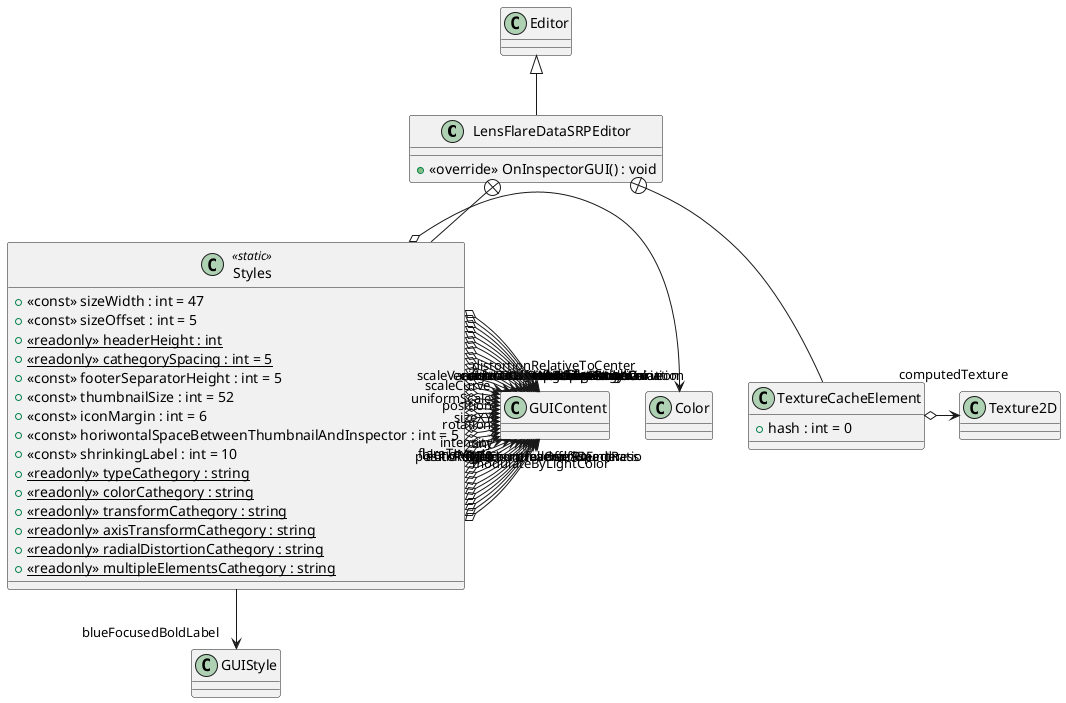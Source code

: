 @startuml
class LensFlareDataSRPEditor {
    + <<override>> OnInspectorGUI() : void
}
class Styles <<static>> {
    + <<const>> sizeWidth : int = 47
    + <<const>> sizeOffset : int = 5
    + {static} <<readonly>> headerHeight : int
    + {static} <<readonly>> cathegorySpacing : int = 5
    + <<const>> footerSeparatorHeight : int = 5
    + <<const>> thumbnailSize : int = 52
    + <<const>> iconMargin : int = 6
    + <<const>> horiwontalSpaceBetweenThumbnailAndInspector : int = 5
    + <<const>> shrinkingLabel : int = 10
    {static} + <<readonly>> typeCathegory : string
    {static} + <<readonly>> colorCathegory : string
    {static} + <<readonly>> transformCathegory : string
    {static} + <<readonly>> axisTransformCathegory : string
    {static} + <<readonly>> radialDistortionCathegory : string
    {static} + <<readonly>> multipleElementsCathegory : string
}
class TextureCacheElement {
    + hash : int = 0
}
Editor <|-- LensFlareDataSRPEditor
LensFlareDataSRPEditor +-- Styles
Styles o-> "elementBackgroundColor" Color
Styles o-> "mainHeader" GUIContent
Styles o-> "elementHeader" GUIContent
Styles o-> "type" GUIContent
Styles o-> "flareTexture" GUIContent
Styles o-> "preserveAspectRatio" GUIContent
Styles o-> "gradient" GUIContent
Styles o-> "fallOff" GUIContent
Styles o-> "sideCount" GUIContent
Styles o-> "sdfRoundness" GUIContent
Styles o-> "inverseSDF" GUIContent
Styles o-> "tint" GUIContent
Styles o-> "modulateByLightColor" GUIContent
Styles o-> "intensity" GUIContent
Styles o-> "blendMode" GUIContent
Styles o-> "positionOffset" GUIContent
Styles o-> "autoRotate" GUIContent
Styles o-> "rotation" GUIContent
Styles o-> "sizeXY" GUIContent
Styles o-> "uniformScale" GUIContent
Styles o-> "position" GUIContent
Styles o-> "angularOffset" GUIContent
Styles o-> "translationScale" GUIContent
Styles o-> "enableDistortion" GUIContent
Styles o-> "targetSizeDistortion" GUIContent
Styles o-> "distortionCurve" GUIContent
Styles o-> "distortionRelativeToCenter" GUIContent
Styles o-> "allowMultipleElement" GUIContent
Styles o-> "count" GUIContent
Styles o-> "distribution" GUIContent
Styles o-> "lengthSpread" GUIContent
Styles o-> "seed" GUIContent
Styles o-> "intensityVariation" GUIContent
Styles o-> "colorGradient" GUIContent
Styles o-> "positionVariation" GUIContent
Styles o-> "rotationVariation" GUIContent
Styles o-> "scaleVariation" GUIContent
Styles o-> "positionCurve" GUIContent
Styles o-> "scaleCurve" GUIContent
Styles o-> "uniformAngleCurve" GUIContent
Styles o-> "uniformAngle" GUIContent
Styles --> "blueFocusedBoldLabel" GUIStyle
LensFlareDataSRPEditor +-- TextureCacheElement
TextureCacheElement o-> "computedTexture" Texture2D
@enduml
